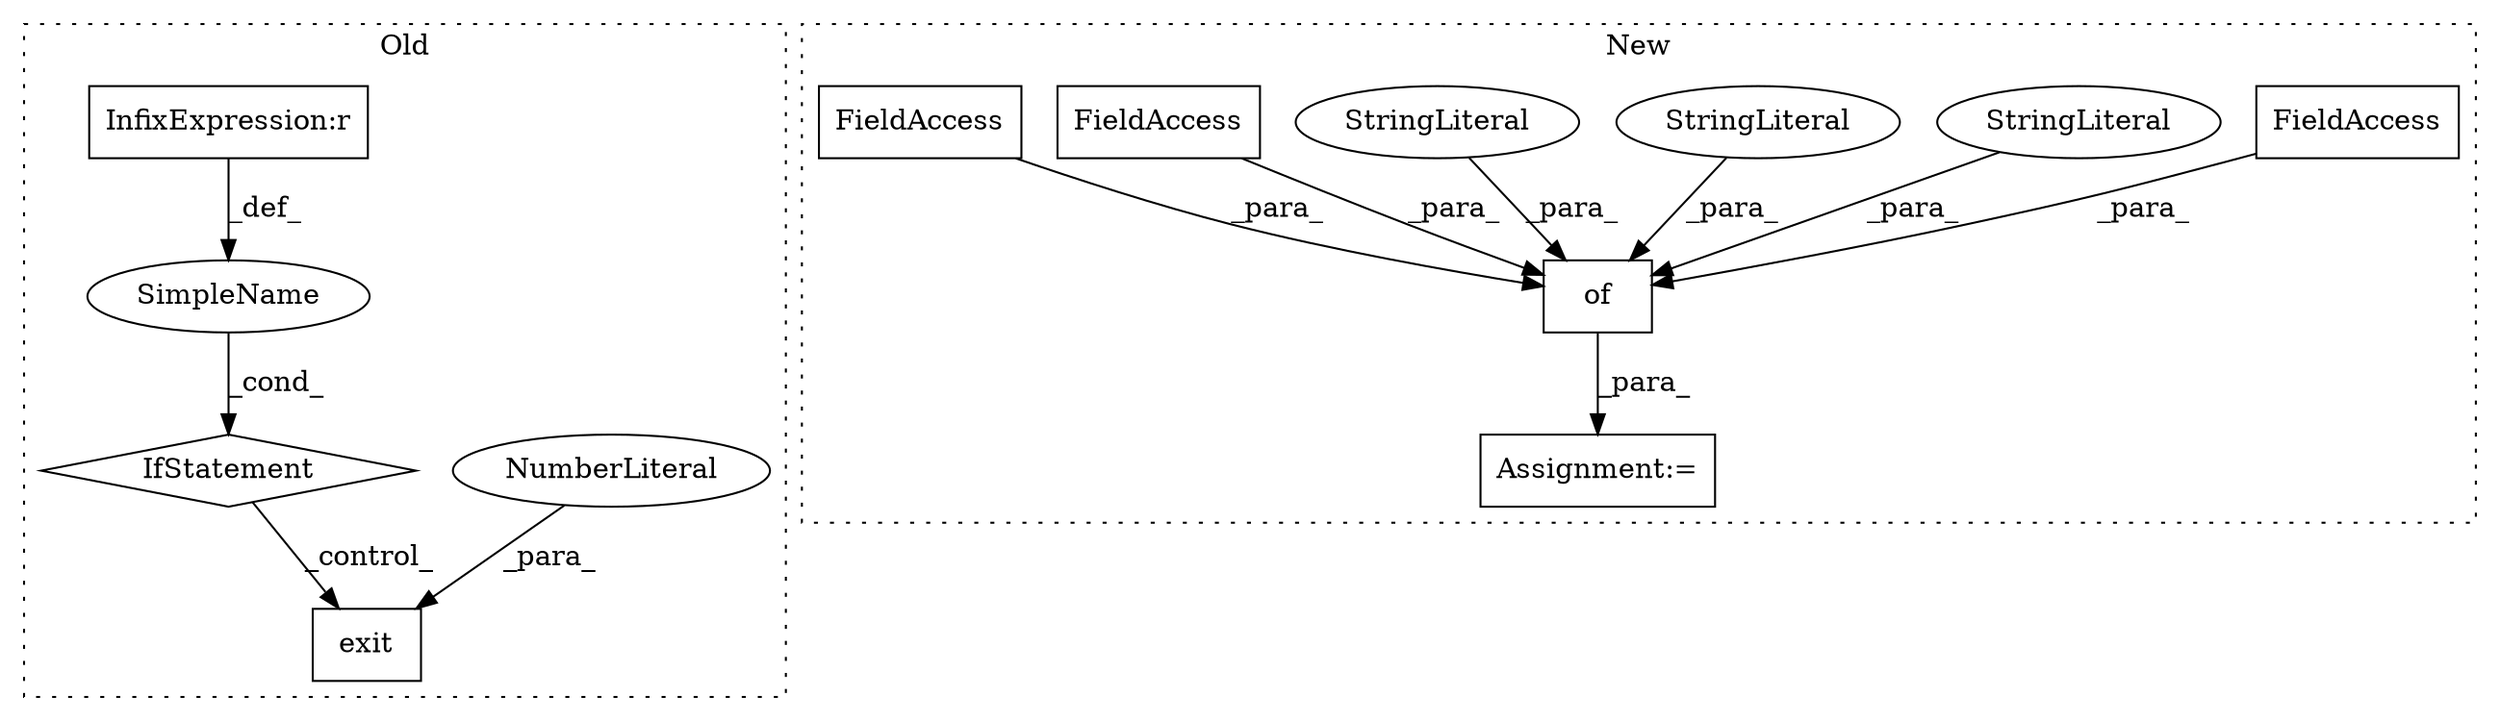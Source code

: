 digraph G {
subgraph cluster0 {
1 [label="exit" a="32" s="4835,4841" l="5,1" shape="box"];
3 [label="NumberLiteral" a="34" s="4840" l="1" shape="ellipse"];
4 [label="IfStatement" a="25" s="4754,4775" l="4,2" shape="diamond"];
5 [label="SimpleName" a="42" s="" l="" shape="ellipse"];
7 [label="InfixExpression:r" a="27" s="4771" l="3" shape="box"];
label = "Old";
style="dotted";
}
subgraph cluster1 {
2 [label="of" a="32" s="5783,5870" l="3,1" shape="box"];
6 [label="Assignment:=" a="7" s="5778" l="1" shape="box"];
8 [label="FieldAccess" a="22" s="5798" l="17" shape="box"];
9 [label="StringLiteral" a="45" s="5786" l="11" shape="ellipse"];
10 [label="StringLiteral" a="45" s="5850" l="10" shape="ellipse"];
11 [label="StringLiteral" a="45" s="5833" l="6" shape="ellipse"];
12 [label="FieldAccess" a="22" s="5861" l="9" shape="box"];
13 [label="FieldAccess" a="22" s="5823" l="9" shape="box"];
label = "New";
style="dotted";
}
2 -> 6 [label="_para_"];
3 -> 1 [label="_para_"];
4 -> 1 [label="_control_"];
5 -> 4 [label="_cond_"];
7 -> 5 [label="_def_"];
8 -> 2 [label="_para_"];
9 -> 2 [label="_para_"];
10 -> 2 [label="_para_"];
11 -> 2 [label="_para_"];
12 -> 2 [label="_para_"];
13 -> 2 [label="_para_"];
}